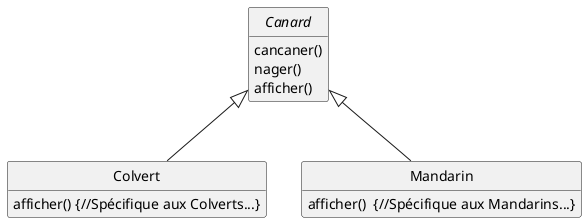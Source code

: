 @startuml

'-----------------------------------
' UML concepts illustrated
' JMB 2014
'-----------------------------------

hide circle
hide empty members
hide empty methods


abstract class Canard {
cancaner()
nager()
afficher()
}

class Colvert {
afficher() {//Spécifique aux Colverts...}
}

class Mandarin {
afficher()  {//Spécifique aux Mandarins...}
}

Canard <|-- Colvert
Canard <|-- Mandarin

@enduml
